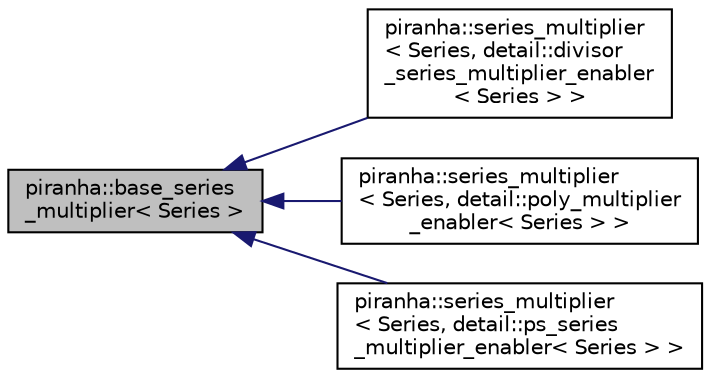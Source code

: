 digraph "piranha::base_series_multiplier&lt; Series &gt;"
{
  edge [fontname="Helvetica",fontsize="10",labelfontname="Helvetica",labelfontsize="10"];
  node [fontname="Helvetica",fontsize="10",shape=record];
  rankdir="LR";
  Node0 [label="piranha::base_series\l_multiplier\< Series \>",height=0.2,width=0.4,color="black", fillcolor="grey75", style="filled", fontcolor="black"];
  Node0 -> Node1 [dir="back",color="midnightblue",fontsize="10",style="solid",fontname="Helvetica"];
  Node1 [label="piranha::series_multiplier\l\< Series, detail::divisor\l_series_multiplier_enabler\l\< Series \> \>",height=0.2,width=0.4,color="black", fillcolor="white", style="filled",URL="$classpiranha_1_1series__multiplier_3_01_series_00_01detail_1_1divisor__series__multiplier__enabler_3_01_series_01_4_01_4.html",tooltip="Specialisation of piranha::series_multiplier for piranha::divisor_series. "];
  Node0 -> Node2 [dir="back",color="midnightblue",fontsize="10",style="solid",fontname="Helvetica"];
  Node2 [label="piranha::series_multiplier\l\< Series, detail::poly_multiplier\l_enabler\< Series \> \>",height=0.2,width=0.4,color="black", fillcolor="white", style="filled",URL="$classpiranha_1_1series__multiplier_3_01_series_00_01detail_1_1poly__multiplier__enabler_3_01_series_01_4_01_4.html",tooltip="Specialisation of piranha::series_multiplier for piranha::polynomial. "];
  Node0 -> Node3 [dir="back",color="midnightblue",fontsize="10",style="solid",fontname="Helvetica"];
  Node3 [label="piranha::series_multiplier\l\< Series, detail::ps_series\l_multiplier_enabler\< Series \> \>",height=0.2,width=0.4,color="black", fillcolor="white", style="filled",URL="$classpiranha_1_1series__multiplier_3_01_series_00_01detail_1_1ps__series__multiplier__enabler_3_01_series_01_4_01_4.html",tooltip="Specialisation of piranha::series_multiplier for piranha::poisson_series. "];
}
